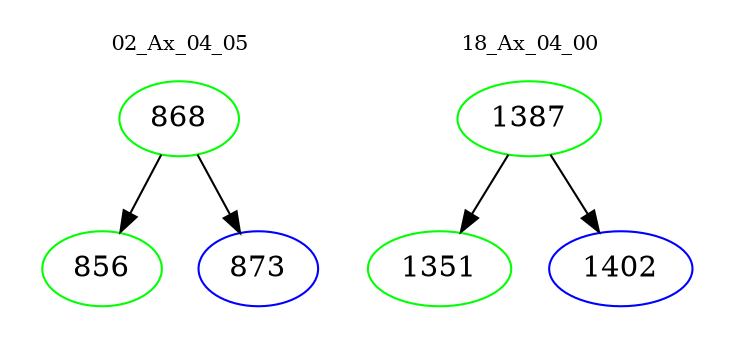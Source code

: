 digraph{
subgraph cluster_0 {
color = white
label = "02_Ax_04_05";
fontsize=10;
T0_868 [label="868", color="green"]
T0_868 -> T0_856 [color="black"]
T0_856 [label="856", color="green"]
T0_868 -> T0_873 [color="black"]
T0_873 [label="873", color="blue"]
}
subgraph cluster_1 {
color = white
label = "18_Ax_04_00";
fontsize=10;
T1_1387 [label="1387", color="green"]
T1_1387 -> T1_1351 [color="black"]
T1_1351 [label="1351", color="green"]
T1_1387 -> T1_1402 [color="black"]
T1_1402 [label="1402", color="blue"]
}
}
